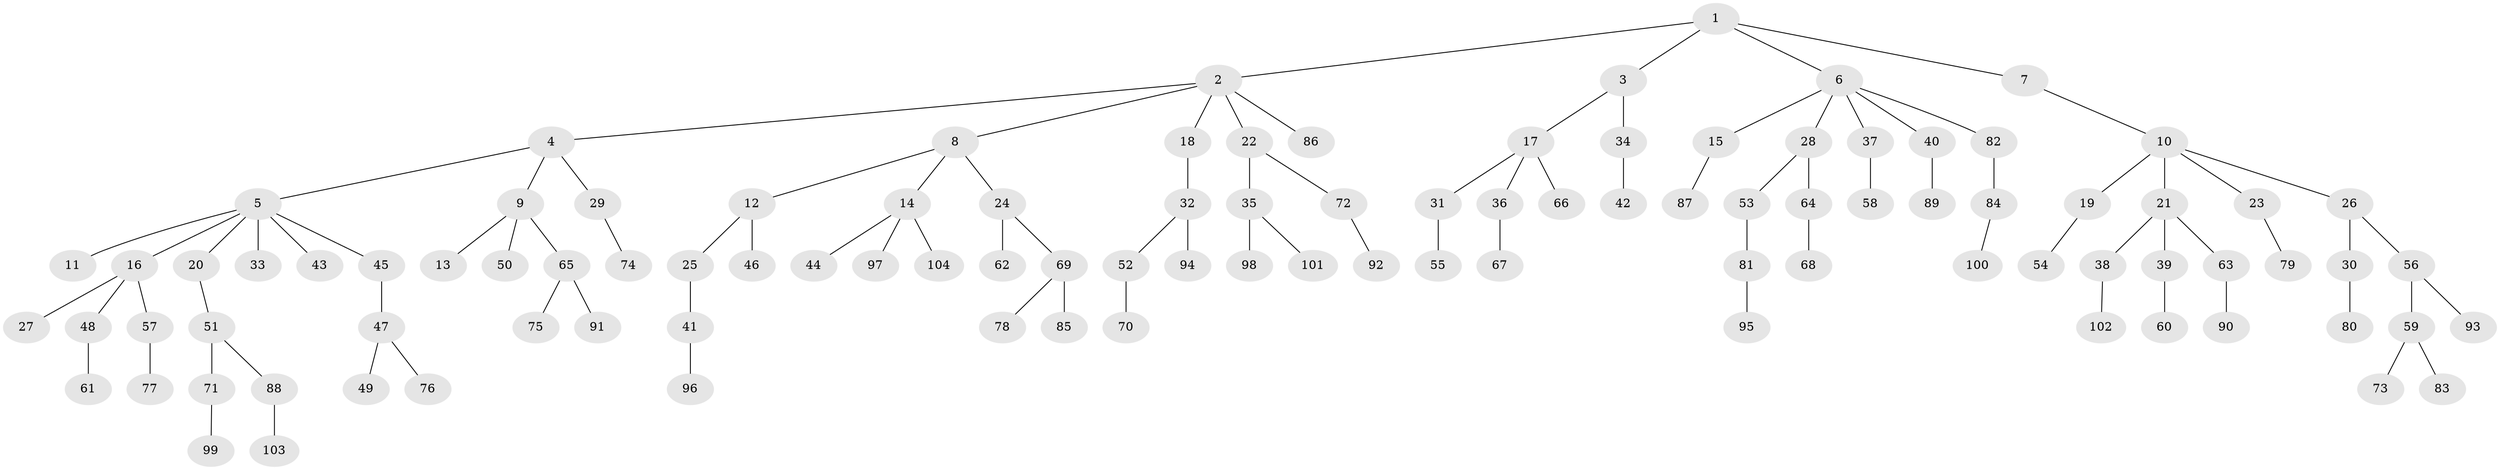 // Generated by graph-tools (version 1.1) at 2025/37/03/09/25 02:37:07]
// undirected, 104 vertices, 103 edges
graph export_dot {
graph [start="1"]
  node [color=gray90,style=filled];
  1;
  2;
  3;
  4;
  5;
  6;
  7;
  8;
  9;
  10;
  11;
  12;
  13;
  14;
  15;
  16;
  17;
  18;
  19;
  20;
  21;
  22;
  23;
  24;
  25;
  26;
  27;
  28;
  29;
  30;
  31;
  32;
  33;
  34;
  35;
  36;
  37;
  38;
  39;
  40;
  41;
  42;
  43;
  44;
  45;
  46;
  47;
  48;
  49;
  50;
  51;
  52;
  53;
  54;
  55;
  56;
  57;
  58;
  59;
  60;
  61;
  62;
  63;
  64;
  65;
  66;
  67;
  68;
  69;
  70;
  71;
  72;
  73;
  74;
  75;
  76;
  77;
  78;
  79;
  80;
  81;
  82;
  83;
  84;
  85;
  86;
  87;
  88;
  89;
  90;
  91;
  92;
  93;
  94;
  95;
  96;
  97;
  98;
  99;
  100;
  101;
  102;
  103;
  104;
  1 -- 2;
  1 -- 3;
  1 -- 6;
  1 -- 7;
  2 -- 4;
  2 -- 8;
  2 -- 18;
  2 -- 22;
  2 -- 86;
  3 -- 17;
  3 -- 34;
  4 -- 5;
  4 -- 9;
  4 -- 29;
  5 -- 11;
  5 -- 16;
  5 -- 20;
  5 -- 33;
  5 -- 43;
  5 -- 45;
  6 -- 15;
  6 -- 28;
  6 -- 37;
  6 -- 40;
  6 -- 82;
  7 -- 10;
  8 -- 12;
  8 -- 14;
  8 -- 24;
  9 -- 13;
  9 -- 50;
  9 -- 65;
  10 -- 19;
  10 -- 21;
  10 -- 23;
  10 -- 26;
  12 -- 25;
  12 -- 46;
  14 -- 44;
  14 -- 97;
  14 -- 104;
  15 -- 87;
  16 -- 27;
  16 -- 48;
  16 -- 57;
  17 -- 31;
  17 -- 36;
  17 -- 66;
  18 -- 32;
  19 -- 54;
  20 -- 51;
  21 -- 38;
  21 -- 39;
  21 -- 63;
  22 -- 35;
  22 -- 72;
  23 -- 79;
  24 -- 62;
  24 -- 69;
  25 -- 41;
  26 -- 30;
  26 -- 56;
  28 -- 53;
  28 -- 64;
  29 -- 74;
  30 -- 80;
  31 -- 55;
  32 -- 52;
  32 -- 94;
  34 -- 42;
  35 -- 98;
  35 -- 101;
  36 -- 67;
  37 -- 58;
  38 -- 102;
  39 -- 60;
  40 -- 89;
  41 -- 96;
  45 -- 47;
  47 -- 49;
  47 -- 76;
  48 -- 61;
  51 -- 71;
  51 -- 88;
  52 -- 70;
  53 -- 81;
  56 -- 59;
  56 -- 93;
  57 -- 77;
  59 -- 73;
  59 -- 83;
  63 -- 90;
  64 -- 68;
  65 -- 75;
  65 -- 91;
  69 -- 78;
  69 -- 85;
  71 -- 99;
  72 -- 92;
  81 -- 95;
  82 -- 84;
  84 -- 100;
  88 -- 103;
}
